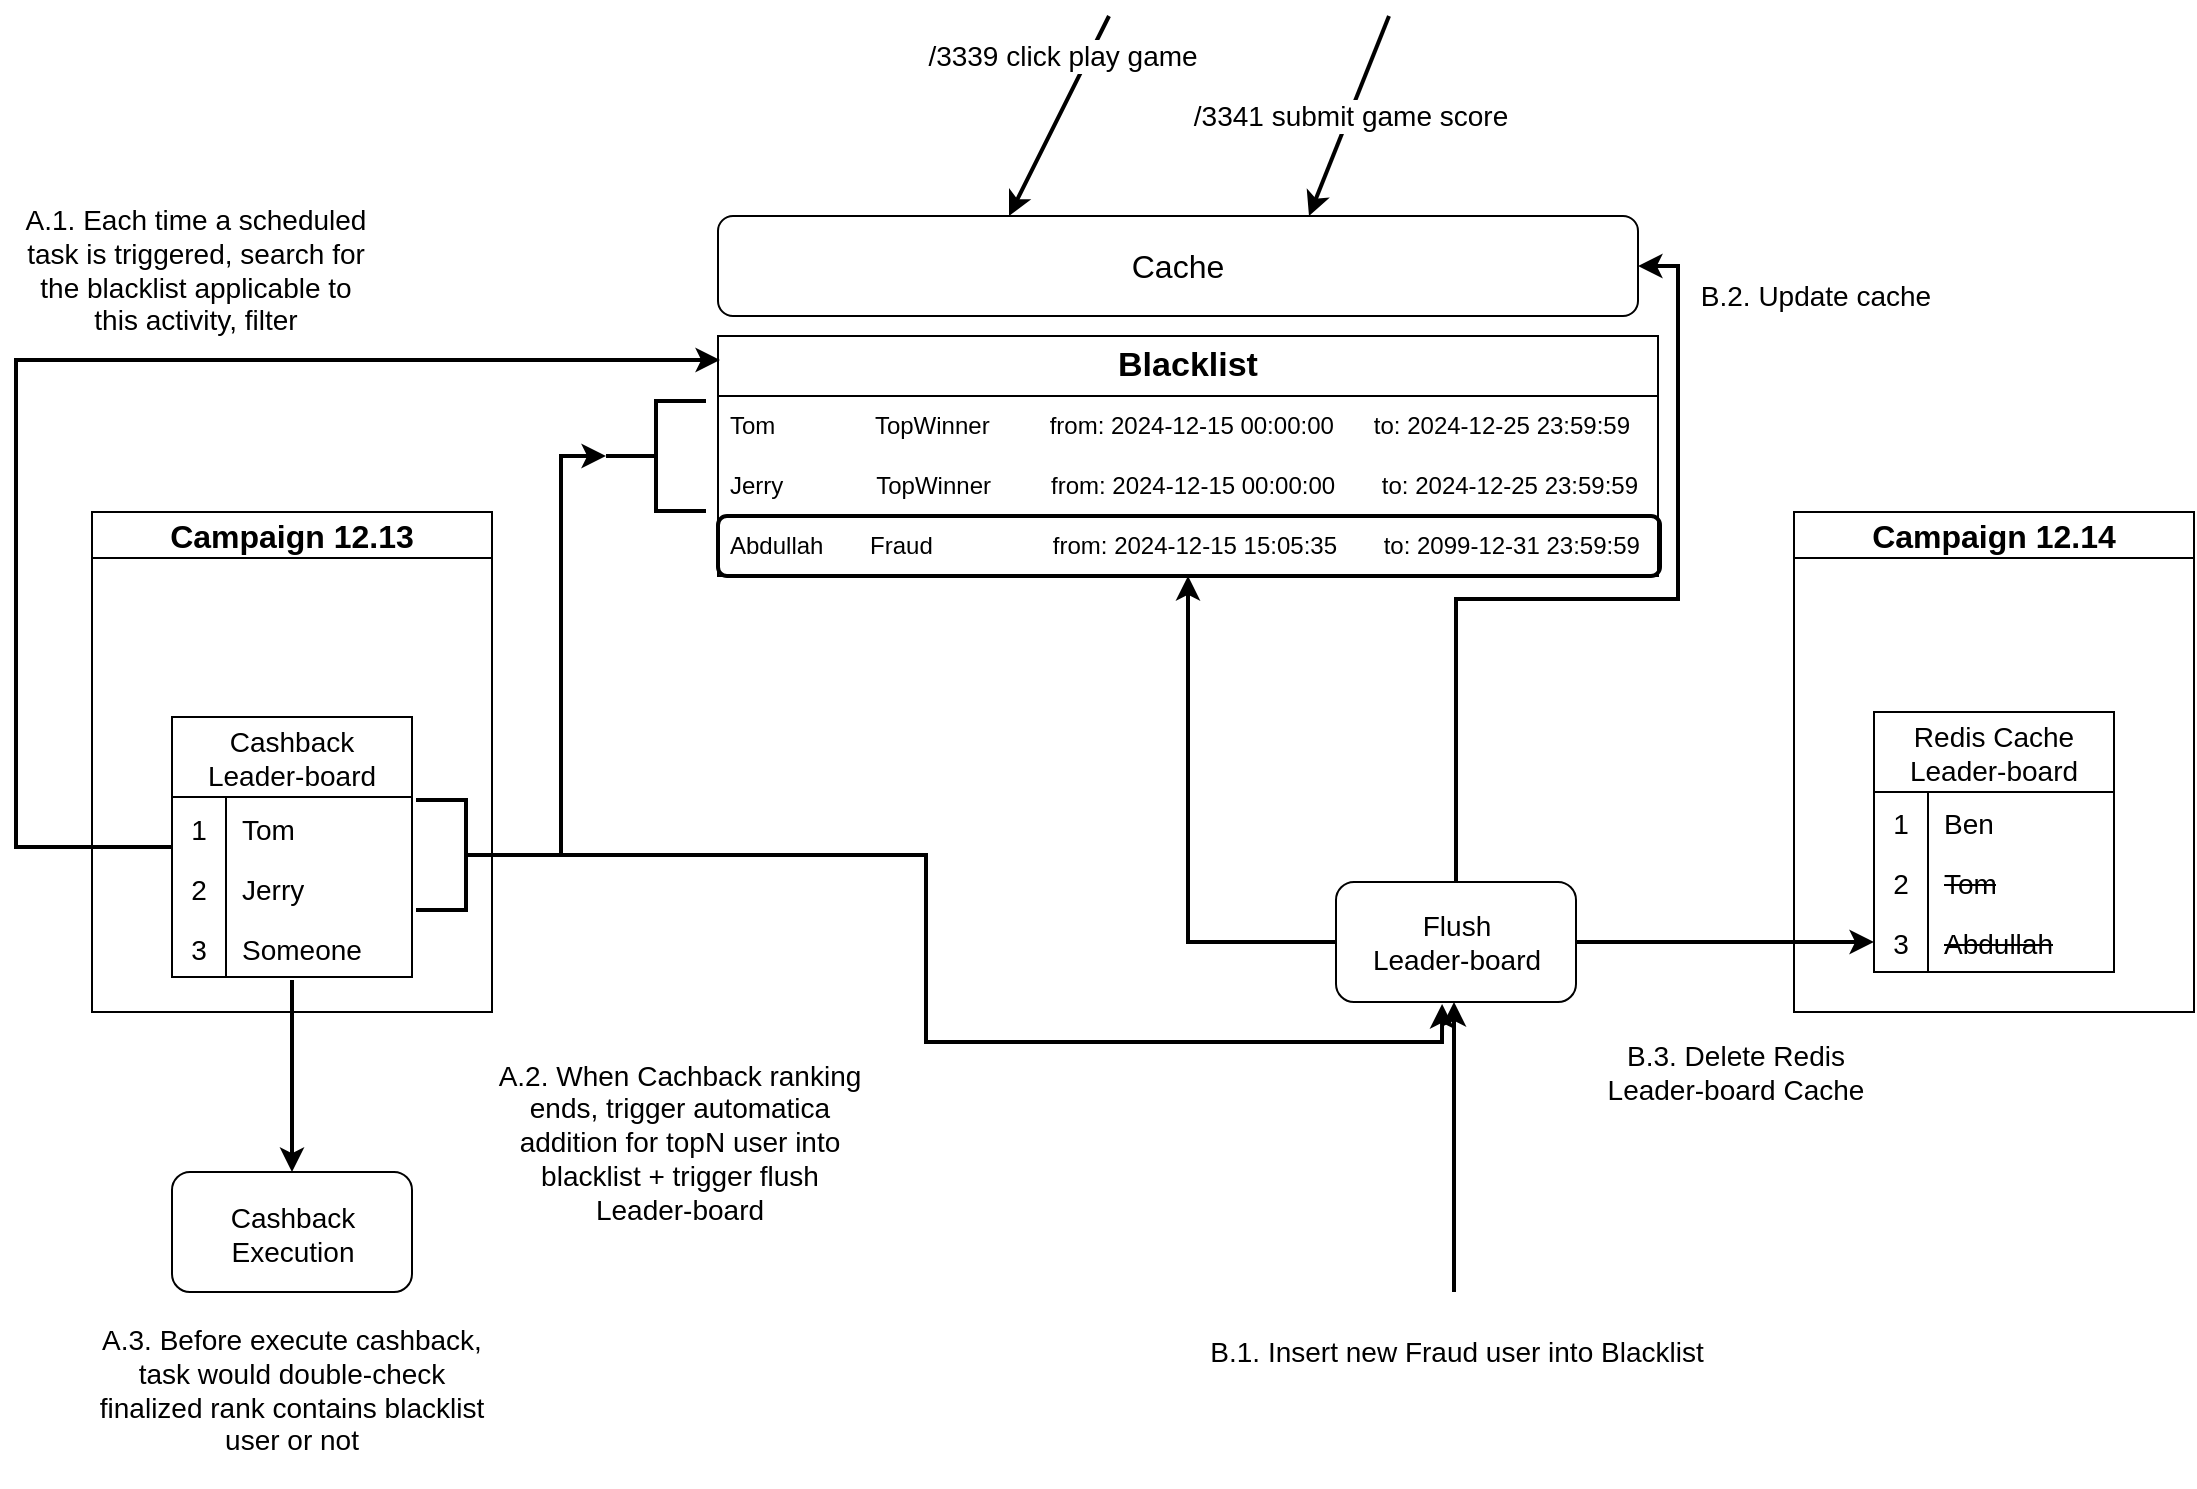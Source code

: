 <mxfile version="25.0.3">
  <diagram name="Page-1" id="SrTmlPNk7JFvxLV7cF0c">
    <mxGraphModel dx="1145" dy="814" grid="1" gridSize="10" guides="1" tooltips="1" connect="1" arrows="1" fold="1" page="1" pageScale="1" pageWidth="850" pageHeight="1100" math="0" shadow="0">
      <root>
        <mxCell id="0" />
        <mxCell id="1" parent="0" />
        <mxCell id="5ARGfZlktuw_5QcicR3a-100" style="edgeStyle=orthogonalEdgeStyle;rounded=0;orthogonalLoop=1;jettySize=auto;html=1;exitX=0;exitY=0.5;exitDx=0;exitDy=0;entryX=0.5;entryY=1;entryDx=0;entryDy=0;strokeWidth=2;" edge="1" parent="1" source="5ARGfZlktuw_5QcicR3a-73" target="5ARGfZlktuw_5QcicR3a-3">
          <mxGeometry relative="1" as="geometry">
            <mxPoint x="750" y="710" as="targetPoint" />
          </mxGeometry>
        </mxCell>
        <mxCell id="5ARGfZlktuw_5QcicR3a-104" style="edgeStyle=orthogonalEdgeStyle;rounded=0;orthogonalLoop=1;jettySize=auto;html=1;exitX=1;exitY=0.5;exitDx=0;exitDy=0;entryX=0;entryY=0.5;entryDx=0;entryDy=0;strokeWidth=2;" edge="1" parent="1" source="5ARGfZlktuw_5QcicR3a-73" target="5ARGfZlktuw_5QcicR3a-65">
          <mxGeometry relative="1" as="geometry" />
        </mxCell>
        <mxCell id="5ARGfZlktuw_5QcicR3a-112" style="edgeStyle=orthogonalEdgeStyle;rounded=0;orthogonalLoop=1;jettySize=auto;html=1;exitX=0.5;exitY=0;exitDx=0;exitDy=0;entryX=1;entryY=0.5;entryDx=0;entryDy=0;strokeWidth=2;" edge="1" parent="1" source="5ARGfZlktuw_5QcicR3a-73" target="5ARGfZlktuw_5QcicR3a-51">
          <mxGeometry relative="1" as="geometry" />
        </mxCell>
        <mxCell id="5ARGfZlktuw_5QcicR3a-73" value="" style="rounded=1;whiteSpace=wrap;html=1;" vertex="1" parent="1">
          <mxGeometry x="790" y="545" width="120" height="60" as="geometry" />
        </mxCell>
        <mxCell id="5ARGfZlktuw_5QcicR3a-69" value="" style="rounded=1;whiteSpace=wrap;html=1;strokeWidth=2;" vertex="1" parent="1">
          <mxGeometry x="481" y="362" width="471" height="30" as="geometry" />
        </mxCell>
        <mxCell id="5ARGfZlktuw_5QcicR3a-1" value="&lt;font style=&quot;font-size: 16px;&quot;&gt;Campaign 12.13&lt;br&gt;&lt;/font&gt;" style="swimlane;whiteSpace=wrap;html=1;" vertex="1" parent="1">
          <mxGeometry x="168" y="360" width="200" height="250" as="geometry" />
        </mxCell>
        <mxCell id="5ARGfZlktuw_5QcicR3a-9" value="Cashback&#xa;Leader-board" style="shape=table;startSize=40;container=1;collapsible=0;childLayout=tableLayout;fixedRows=1;rowLines=0;fontStyle=0;strokeColor=default;fontSize=14;" vertex="1" parent="5ARGfZlktuw_5QcicR3a-1">
          <mxGeometry x="40" y="102.5" width="120" height="130" as="geometry" />
        </mxCell>
        <mxCell id="5ARGfZlktuw_5QcicR3a-10" value="" style="shape=tableRow;horizontal=0;startSize=0;swimlaneHead=0;swimlaneBody=0;top=0;left=0;bottom=0;right=0;collapsible=0;dropTarget=0;fillColor=none;points=[[0,0.5],[1,0.5]];portConstraint=eastwest;strokeColor=inherit;fontSize=16;" vertex="1" parent="5ARGfZlktuw_5QcicR3a-9">
          <mxGeometry y="40" width="120" height="30" as="geometry" />
        </mxCell>
        <mxCell id="5ARGfZlktuw_5QcicR3a-11" value="&lt;font style=&quot;font-size: 14px;&quot;&gt;1&lt;/font&gt;" style="shape=partialRectangle;html=1;whiteSpace=wrap;connectable=0;fillColor=none;top=0;left=0;bottom=0;right=0;overflow=hidden;pointerEvents=1;strokeColor=inherit;fontSize=16;" vertex="1" parent="5ARGfZlktuw_5QcicR3a-10">
          <mxGeometry width="27" height="30" as="geometry">
            <mxRectangle width="27" height="30" as="alternateBounds" />
          </mxGeometry>
        </mxCell>
        <mxCell id="5ARGfZlktuw_5QcicR3a-12" value="&lt;font style=&quot;font-size: 14px;&quot;&gt;Tom&lt;/font&gt;" style="shape=partialRectangle;html=1;whiteSpace=wrap;connectable=0;fillColor=none;top=0;left=0;bottom=0;right=0;align=left;spacingLeft=6;overflow=hidden;strokeColor=inherit;fontSize=16;" vertex="1" parent="5ARGfZlktuw_5QcicR3a-10">
          <mxGeometry x="27" width="93" height="30" as="geometry">
            <mxRectangle width="93" height="30" as="alternateBounds" />
          </mxGeometry>
        </mxCell>
        <mxCell id="5ARGfZlktuw_5QcicR3a-13" value="" style="shape=tableRow;horizontal=0;startSize=0;swimlaneHead=0;swimlaneBody=0;top=0;left=0;bottom=0;right=0;collapsible=0;dropTarget=0;fillColor=none;points=[[0,0.5],[1,0.5]];portConstraint=eastwest;strokeColor=inherit;fontSize=16;" vertex="1" parent="5ARGfZlktuw_5QcicR3a-9">
          <mxGeometry y="70" width="120" height="30" as="geometry" />
        </mxCell>
        <mxCell id="5ARGfZlktuw_5QcicR3a-14" value="&lt;font style=&quot;font-size: 14px;&quot;&gt;2&lt;/font&gt;" style="shape=partialRectangle;html=1;whiteSpace=wrap;connectable=0;fillColor=none;top=0;left=0;bottom=0;right=0;overflow=hidden;strokeColor=inherit;fontSize=16;" vertex="1" parent="5ARGfZlktuw_5QcicR3a-13">
          <mxGeometry width="27" height="30" as="geometry">
            <mxRectangle width="27" height="30" as="alternateBounds" />
          </mxGeometry>
        </mxCell>
        <mxCell id="5ARGfZlktuw_5QcicR3a-15" value="&lt;font style=&quot;font-size: 14px;&quot;&gt;Jerry&lt;/font&gt;" style="shape=partialRectangle;html=1;whiteSpace=wrap;connectable=0;fillColor=none;top=0;left=0;bottom=0;right=0;align=left;spacingLeft=6;overflow=hidden;strokeColor=inherit;fontSize=16;" vertex="1" parent="5ARGfZlktuw_5QcicR3a-13">
          <mxGeometry x="27" width="93" height="30" as="geometry">
            <mxRectangle width="93" height="30" as="alternateBounds" />
          </mxGeometry>
        </mxCell>
        <mxCell id="5ARGfZlktuw_5QcicR3a-16" value="" style="shape=tableRow;horizontal=0;startSize=0;swimlaneHead=0;swimlaneBody=0;top=0;left=0;bottom=0;right=0;collapsible=0;dropTarget=0;fillColor=none;points=[[0,0.5],[1,0.5]];portConstraint=eastwest;strokeColor=inherit;fontSize=16;" vertex="1" parent="5ARGfZlktuw_5QcicR3a-9">
          <mxGeometry y="100" width="120" height="30" as="geometry" />
        </mxCell>
        <mxCell id="5ARGfZlktuw_5QcicR3a-17" value="&lt;font style=&quot;font-size: 14px;&quot;&gt;3&lt;/font&gt;" style="shape=partialRectangle;html=1;whiteSpace=wrap;connectable=0;fillColor=none;top=0;left=0;bottom=0;right=0;overflow=hidden;strokeColor=inherit;fontSize=16;" vertex="1" parent="5ARGfZlktuw_5QcicR3a-16">
          <mxGeometry width="27" height="30" as="geometry">
            <mxRectangle width="27" height="30" as="alternateBounds" />
          </mxGeometry>
        </mxCell>
        <mxCell id="5ARGfZlktuw_5QcicR3a-18" value="&lt;font style=&quot;font-size: 14px;&quot;&gt;Someone&lt;/font&gt;" style="shape=partialRectangle;html=1;whiteSpace=wrap;connectable=0;fillColor=none;top=0;left=0;bottom=0;right=0;align=left;spacingLeft=6;overflow=hidden;strokeColor=inherit;fontSize=16;" vertex="1" parent="5ARGfZlktuw_5QcicR3a-16">
          <mxGeometry x="27" width="93" height="30" as="geometry">
            <mxRectangle width="93" height="30" as="alternateBounds" />
          </mxGeometry>
        </mxCell>
        <mxCell id="5ARGfZlktuw_5QcicR3a-39" value="" style="strokeWidth=2;html=1;shape=mxgraph.flowchart.annotation_2;align=left;labelPosition=right;pointerEvents=1;rotation=-180;" vertex="1" parent="5ARGfZlktuw_5QcicR3a-1">
          <mxGeometry x="162" y="144" width="50" height="55" as="geometry" />
        </mxCell>
        <mxCell id="5ARGfZlktuw_5QcicR3a-3" value="&lt;font style=&quot;font-size: 17px;&quot;&gt;&lt;b&gt;Blacklist&lt;/b&gt;&lt;/font&gt;" style="swimlane;fontStyle=0;childLayout=stackLayout;horizontal=1;startSize=30;horizontalStack=0;resizeParent=1;resizeParentMax=0;resizeLast=0;collapsible=1;marginBottom=0;whiteSpace=wrap;html=1;" vertex="1" parent="1">
          <mxGeometry x="481" y="272" width="470" height="120" as="geometry" />
        </mxCell>
        <mxCell id="5ARGfZlktuw_5QcicR3a-4" value="Tom&amp;nbsp;&amp;nbsp;&amp;nbsp;&amp;nbsp;&amp;nbsp;&amp;nbsp;&amp;nbsp;&amp;nbsp;&amp;nbsp;&amp;nbsp;&amp;nbsp;&amp;nbsp;&amp;nbsp;&amp;nbsp; TopWinner&amp;nbsp;&amp;nbsp;&amp;nbsp;&amp;nbsp; &amp;nbsp; &amp;nbsp; from: 2024-12-15 00:00:00&amp;nbsp;&amp;nbsp;&amp;nbsp;&amp;nbsp;&amp;nbsp; to: 2024-12-25 23:59:59" style="text;strokeColor=none;fillColor=none;align=left;verticalAlign=middle;spacingLeft=4;spacingRight=4;overflow=hidden;points=[[0,0.5],[1,0.5]];portConstraint=eastwest;rotatable=0;whiteSpace=wrap;html=1;" vertex="1" parent="5ARGfZlktuw_5QcicR3a-3">
          <mxGeometry y="30" width="470" height="30" as="geometry" />
        </mxCell>
        <mxCell id="5ARGfZlktuw_5QcicR3a-5" value="Jerry&amp;nbsp;&amp;nbsp;&amp;nbsp;&amp;nbsp;&amp;nbsp;&amp;nbsp;&amp;nbsp;&amp;nbsp;&amp;nbsp;&amp;nbsp;&amp;nbsp;&amp;nbsp;&amp;nbsp; TopWinner&amp;nbsp;&amp;nbsp;&amp;nbsp;&amp;nbsp;&amp;nbsp;&amp;nbsp;&amp;nbsp;&amp;nbsp; from: 2024-12-15 00:00:00&amp;nbsp;&amp;nbsp;&amp;nbsp;&amp;nbsp;&amp;nbsp;&amp;nbsp; to: 2024-12-25 23:59:59" style="text;strokeColor=none;fillColor=none;align=left;verticalAlign=middle;spacingLeft=4;spacingRight=4;overflow=hidden;points=[[0,0.5],[1,0.5]];portConstraint=eastwest;rotatable=0;whiteSpace=wrap;html=1;" vertex="1" parent="5ARGfZlktuw_5QcicR3a-3">
          <mxGeometry y="60" width="470" height="30" as="geometry" />
        </mxCell>
        <mxCell id="5ARGfZlktuw_5QcicR3a-6" value="Abdullah&amp;nbsp;&amp;nbsp;&amp;nbsp;&amp;nbsp;&amp;nbsp;&amp;nbsp; Fraud&amp;nbsp;&amp;nbsp;&amp;nbsp;&amp;nbsp;&amp;nbsp;&amp;nbsp;&amp;nbsp;&amp;nbsp;&amp;nbsp;&amp;nbsp;&amp;nbsp;&amp;nbsp;&amp;nbsp;&amp;nbsp;&amp;nbsp;&amp;nbsp;&amp;nbsp; from: 2024-12-15 15:05:35 &amp;nbsp;&amp;nbsp;&amp;nbsp;&amp;nbsp;&amp;nbsp; to: 2099-12-31 23:59:59" style="text;strokeColor=none;fillColor=none;align=left;verticalAlign=middle;spacingLeft=4;spacingRight=4;overflow=hidden;points=[[0,0.5],[1,0.5]];portConstraint=eastwest;rotatable=0;whiteSpace=wrap;html=1;" vertex="1" parent="5ARGfZlktuw_5QcicR3a-3">
          <mxGeometry y="90" width="470" height="30" as="geometry" />
        </mxCell>
        <mxCell id="5ARGfZlktuw_5QcicR3a-40" value="" style="strokeWidth=2;html=1;shape=mxgraph.flowchart.annotation_2;align=left;labelPosition=right;pointerEvents=1;rotation=0;" vertex="1" parent="1">
          <mxGeometry x="425" y="304.5" width="50" height="55" as="geometry" />
        </mxCell>
        <mxCell id="5ARGfZlktuw_5QcicR3a-47" value="&lt;font style=&quot;font-size: 14px;&quot;&gt;A.2. When Cachback ranking ends, trigger automatica addition for topN user into blacklist + trigger flush Leader-board&lt;br&gt;&lt;/font&gt;" style="text;strokeColor=none;align=center;fillColor=none;html=1;verticalAlign=middle;whiteSpace=wrap;rounded=0;" vertex="1" parent="1">
          <mxGeometry x="366.75" y="620" width="190" height="110" as="geometry" />
        </mxCell>
        <mxCell id="5ARGfZlktuw_5QcicR3a-49" value="" style="endArrow=classic;html=1;rounded=0;strokeWidth=2;" edge="1" parent="1">
          <mxGeometry width="50" height="50" relative="1" as="geometry">
            <mxPoint x="676.5" y="112" as="sourcePoint" />
            <mxPoint x="626.5" y="212" as="targetPoint" />
          </mxGeometry>
        </mxCell>
        <mxCell id="5ARGfZlktuw_5QcicR3a-52" value="&lt;font style=&quot;font-size: 14px;&quot;&gt;/3339 click play game&lt;/font&gt;" style="edgeLabel;html=1;align=center;verticalAlign=middle;resizable=0;points=[];" vertex="1" connectable="0" parent="5ARGfZlktuw_5QcicR3a-49">
          <mxGeometry x="-0.131" y="1" relative="1" as="geometry">
            <mxPoint x="-3" y="-24" as="offset" />
          </mxGeometry>
        </mxCell>
        <mxCell id="5ARGfZlktuw_5QcicR3a-51" value="&lt;font style=&quot;font-size: 16px;&quot;&gt;Cache&lt;/font&gt;" style="rounded=1;whiteSpace=wrap;html=1;" vertex="1" parent="1">
          <mxGeometry x="481" y="212" width="460" height="50" as="geometry" />
        </mxCell>
        <mxCell id="5ARGfZlktuw_5QcicR3a-53" value="" style="endArrow=classic;html=1;rounded=0;strokeWidth=2;" edge="1" parent="1">
          <mxGeometry width="50" height="50" relative="1" as="geometry">
            <mxPoint x="816.5" y="112" as="sourcePoint" />
            <mxPoint x="776.5" y="212" as="targetPoint" />
          </mxGeometry>
        </mxCell>
        <mxCell id="5ARGfZlktuw_5QcicR3a-54" value="&lt;font style=&quot;font-size: 14px;&quot;&gt;/3341 submit game score&lt;br&gt;&lt;/font&gt;" style="edgeLabel;html=1;align=center;verticalAlign=middle;resizable=0;points=[];" vertex="1" connectable="0" parent="5ARGfZlktuw_5QcicR3a-53">
          <mxGeometry x="-0.131" y="1" relative="1" as="geometry">
            <mxPoint x="-3" y="6" as="offset" />
          </mxGeometry>
        </mxCell>
        <mxCell id="5ARGfZlktuw_5QcicR3a-56" value="&lt;font style=&quot;font-size: 14px;&quot;&gt;A.3. Before execute cashback, task would double-check finalized rank contains blacklist user or not&lt;/font&gt;" style="text;strokeColor=none;align=center;fillColor=none;html=1;verticalAlign=middle;whiteSpace=wrap;rounded=0;" vertex="1" parent="1">
          <mxGeometry x="169.25" y="750" width="197.5" height="97.5" as="geometry" />
        </mxCell>
        <mxCell id="5ARGfZlktuw_5QcicR3a-70" value="&lt;div&gt;&lt;font style=&quot;font-size: 14px;&quot;&gt;Flush&lt;/font&gt;&lt;/div&gt;&lt;div&gt;&lt;font style=&quot;font-size: 14px;&quot;&gt;Leader-board&lt;/font&gt;&lt;/div&gt;" style="text;strokeColor=none;align=center;fillColor=none;html=1;verticalAlign=middle;whiteSpace=wrap;rounded=0;" vertex="1" parent="1">
          <mxGeometry x="796.5" y="552.5" width="107" height="45" as="geometry" />
        </mxCell>
        <mxCell id="5ARGfZlktuw_5QcicR3a-77" value="" style="endArrow=classic;html=1;rounded=0;exitX=0.5;exitY=1.05;exitDx=0;exitDy=0;exitPerimeter=0;entryX=0.5;entryY=0;entryDx=0;entryDy=0;strokeWidth=2;" edge="1" parent="1" source="5ARGfZlktuw_5QcicR3a-16" target="5ARGfZlktuw_5QcicR3a-79">
          <mxGeometry width="50" height="50" relative="1" as="geometry">
            <mxPoint x="420" y="730" as="sourcePoint" />
            <mxPoint x="268" y="770" as="targetPoint" />
          </mxGeometry>
        </mxCell>
        <mxCell id="5ARGfZlktuw_5QcicR3a-79" value="" style="rounded=1;whiteSpace=wrap;html=1;" vertex="1" parent="1">
          <mxGeometry x="208" y="690" width="120" height="60" as="geometry" />
        </mxCell>
        <mxCell id="5ARGfZlktuw_5QcicR3a-80" value="&lt;div&gt;&lt;font style=&quot;font-size: 14px;&quot;&gt;Cashback&lt;/font&gt;&lt;/div&gt;&lt;div&gt;&lt;font style=&quot;font-size: 14px;&quot;&gt;Execution&lt;/font&gt;&lt;/div&gt;" style="text;strokeColor=none;align=center;fillColor=none;html=1;verticalAlign=middle;whiteSpace=wrap;rounded=0;" vertex="1" parent="1">
          <mxGeometry x="217.5" y="700" width="101" height="42.5" as="geometry" />
        </mxCell>
        <mxCell id="5ARGfZlktuw_5QcicR3a-82" value="&lt;font style=&quot;font-size: 14px;&quot;&gt;A.1. Each time a scheduled task is triggered, search for the blacklist applicable to this activity, filter&lt;/font&gt;" style="text;strokeColor=none;align=center;fillColor=none;html=1;verticalAlign=middle;whiteSpace=wrap;rounded=0;" vertex="1" parent="1">
          <mxGeometry x="130" y="197" width="180" height="83" as="geometry" />
        </mxCell>
        <mxCell id="5ARGfZlktuw_5QcicR3a-83" style="edgeStyle=orthogonalEdgeStyle;rounded=0;orthogonalLoop=1;jettySize=auto;html=1;exitX=0;exitY=0.5;exitDx=0;exitDy=0;strokeWidth=2;" edge="1" parent="1" source="5ARGfZlktuw_5QcicR3a-9">
          <mxGeometry relative="1" as="geometry">
            <mxPoint x="482" y="284" as="targetPoint" />
            <Array as="points">
              <mxPoint x="130" y="528" />
              <mxPoint x="130" y="284" />
            </Array>
          </mxGeometry>
        </mxCell>
        <mxCell id="5ARGfZlktuw_5QcicR3a-84" style="edgeStyle=orthogonalEdgeStyle;rounded=0;orthogonalLoop=1;jettySize=auto;html=1;exitX=0;exitY=0.5;exitDx=0;exitDy=0;exitPerimeter=0;entryX=0;entryY=0.5;entryDx=0;entryDy=0;entryPerimeter=0;strokeWidth=2;" edge="1" parent="1" source="5ARGfZlktuw_5QcicR3a-39" target="5ARGfZlktuw_5QcicR3a-40">
          <mxGeometry relative="1" as="geometry" />
        </mxCell>
        <mxCell id="5ARGfZlktuw_5QcicR3a-85" value="" style="endArrow=classic;html=1;rounded=0;strokeWidth=2;entryX=0.5;entryY=1;entryDx=0;entryDy=0;" edge="1" parent="1">
          <mxGeometry width="50" height="50" relative="1" as="geometry">
            <mxPoint x="849" y="750" as="sourcePoint" />
            <mxPoint x="849" y="605" as="targetPoint" />
          </mxGeometry>
        </mxCell>
        <mxCell id="5ARGfZlktuw_5QcicR3a-86" value="&lt;font style=&quot;font-size: 14px;&quot;&gt;B.1. &lt;font&gt;Insert new Fraud user into Blacklist&lt;/font&gt;&lt;/font&gt;" style="edgeLabel;html=1;align=center;verticalAlign=middle;resizable=0;points=[];" vertex="1" connectable="0" parent="5ARGfZlktuw_5QcicR3a-85">
          <mxGeometry x="-0.131" y="1" relative="1" as="geometry">
            <mxPoint x="2" y="93" as="offset" />
          </mxGeometry>
        </mxCell>
        <mxCell id="5ARGfZlktuw_5QcicR3a-88" value="&lt;font style=&quot;font-size: 16px;&quot;&gt;Campaign 12.14&lt;/font&gt;" style="swimlane;whiteSpace=wrap;html=1;" vertex="1" parent="1">
          <mxGeometry x="1019" y="360" width="200" height="250" as="geometry" />
        </mxCell>
        <mxCell id="5ARGfZlktuw_5QcicR3a-58" value="Redis Cache&#xa;Leader-board" style="shape=table;startSize=40;container=1;collapsible=0;childLayout=tableLayout;fixedRows=1;rowLines=0;fontStyle=0;strokeColor=default;fontSize=14;" vertex="1" parent="5ARGfZlktuw_5QcicR3a-88">
          <mxGeometry x="40" y="100" width="120" height="130" as="geometry" />
        </mxCell>
        <mxCell id="5ARGfZlktuw_5QcicR3a-59" value="" style="shape=tableRow;horizontal=0;startSize=0;swimlaneHead=0;swimlaneBody=0;top=0;left=0;bottom=0;right=0;collapsible=0;dropTarget=0;fillColor=none;points=[[0,0.5],[1,0.5]];portConstraint=eastwest;strokeColor=inherit;fontSize=16;" vertex="1" parent="5ARGfZlktuw_5QcicR3a-58">
          <mxGeometry y="40" width="120" height="30" as="geometry" />
        </mxCell>
        <mxCell id="5ARGfZlktuw_5QcicR3a-60" value="&lt;font style=&quot;font-size: 14px;&quot;&gt;1&lt;/font&gt;" style="shape=partialRectangle;html=1;whiteSpace=wrap;connectable=0;fillColor=none;top=0;left=0;bottom=0;right=0;overflow=hidden;pointerEvents=1;strokeColor=inherit;fontSize=16;" vertex="1" parent="5ARGfZlktuw_5QcicR3a-59">
          <mxGeometry width="27" height="30" as="geometry">
            <mxRectangle width="27" height="30" as="alternateBounds" />
          </mxGeometry>
        </mxCell>
        <mxCell id="5ARGfZlktuw_5QcicR3a-61" value="&lt;font style=&quot;font-size: 14px;&quot;&gt;Ben&lt;br&gt;&lt;/font&gt;" style="shape=partialRectangle;html=1;whiteSpace=wrap;connectable=0;fillColor=none;top=0;left=0;bottom=0;right=0;align=left;spacingLeft=6;overflow=hidden;strokeColor=inherit;fontSize=16;" vertex="1" parent="5ARGfZlktuw_5QcicR3a-59">
          <mxGeometry x="27" width="93" height="30" as="geometry">
            <mxRectangle width="93" height="30" as="alternateBounds" />
          </mxGeometry>
        </mxCell>
        <mxCell id="5ARGfZlktuw_5QcicR3a-62" value="" style="shape=tableRow;horizontal=0;startSize=0;swimlaneHead=0;swimlaneBody=0;top=0;left=0;bottom=0;right=0;collapsible=0;dropTarget=0;fillColor=none;points=[[0,0.5],[1,0.5]];portConstraint=eastwest;strokeColor=inherit;fontSize=16;" vertex="1" parent="5ARGfZlktuw_5QcicR3a-58">
          <mxGeometry y="70" width="120" height="30" as="geometry" />
        </mxCell>
        <mxCell id="5ARGfZlktuw_5QcicR3a-63" value="&lt;font style=&quot;font-size: 14px;&quot;&gt;2&lt;/font&gt;" style="shape=partialRectangle;html=1;whiteSpace=wrap;connectable=0;fillColor=none;top=0;left=0;bottom=0;right=0;overflow=hidden;strokeColor=inherit;fontSize=16;" vertex="1" parent="5ARGfZlktuw_5QcicR3a-62">
          <mxGeometry width="27" height="30" as="geometry">
            <mxRectangle width="27" height="30" as="alternateBounds" />
          </mxGeometry>
        </mxCell>
        <mxCell id="5ARGfZlktuw_5QcicR3a-64" value="&lt;font style=&quot;font-size: 14px;&quot;&gt;&lt;strike&gt;Tom&lt;/strike&gt;&lt;/font&gt;" style="shape=partialRectangle;html=1;whiteSpace=wrap;connectable=0;fillColor=none;top=0;left=0;bottom=0;right=0;align=left;spacingLeft=6;overflow=hidden;strokeColor=inherit;fontSize=16;" vertex="1" parent="5ARGfZlktuw_5QcicR3a-62">
          <mxGeometry x="27" width="93" height="30" as="geometry">
            <mxRectangle width="93" height="30" as="alternateBounds" />
          </mxGeometry>
        </mxCell>
        <mxCell id="5ARGfZlktuw_5QcicR3a-65" value="" style="shape=tableRow;horizontal=0;startSize=0;swimlaneHead=0;swimlaneBody=0;top=0;left=0;bottom=0;right=0;collapsible=0;dropTarget=0;fillColor=none;points=[[0,0.5],[1,0.5]];portConstraint=eastwest;strokeColor=inherit;fontSize=16;" vertex="1" parent="5ARGfZlktuw_5QcicR3a-58">
          <mxGeometry y="100" width="120" height="30" as="geometry" />
        </mxCell>
        <mxCell id="5ARGfZlktuw_5QcicR3a-66" value="&lt;font style=&quot;font-size: 14px;&quot;&gt;3&lt;/font&gt;" style="shape=partialRectangle;html=1;whiteSpace=wrap;connectable=0;fillColor=none;top=0;left=0;bottom=0;right=0;overflow=hidden;strokeColor=inherit;fontSize=16;" vertex="1" parent="5ARGfZlktuw_5QcicR3a-65">
          <mxGeometry width="27" height="30" as="geometry">
            <mxRectangle width="27" height="30" as="alternateBounds" />
          </mxGeometry>
        </mxCell>
        <mxCell id="5ARGfZlktuw_5QcicR3a-67" value="&lt;font style=&quot;font-size: 14px;&quot;&gt;&lt;strike&gt;&lt;font&gt;Abdullah&lt;/font&gt;&lt;/strike&gt;&lt;/font&gt;" style="shape=partialRectangle;html=1;whiteSpace=wrap;connectable=0;fillColor=none;top=0;left=0;bottom=0;right=0;align=left;spacingLeft=6;overflow=hidden;strokeColor=inherit;fontSize=16;" vertex="1" parent="5ARGfZlktuw_5QcicR3a-65">
          <mxGeometry x="27" width="93" height="30" as="geometry">
            <mxRectangle width="93" height="30" as="alternateBounds" />
          </mxGeometry>
        </mxCell>
        <mxCell id="5ARGfZlktuw_5QcicR3a-107" value="&lt;font style=&quot;font-size: 14px;&quot;&gt;B.2. Update cache&lt;br&gt;&lt;/font&gt;" style="text;strokeColor=none;align=center;fillColor=none;html=1;verticalAlign=middle;whiteSpace=wrap;rounded=0;" vertex="1" parent="1">
          <mxGeometry x="960" y="232" width="140" height="40" as="geometry" />
        </mxCell>
        <mxCell id="5ARGfZlktuw_5QcicR3a-113" value="&lt;div&gt;&lt;font style=&quot;font-size: 14px;&quot;&gt;B.3. Delete Redis Leader-board Cache&lt;/font&gt;&lt;/div&gt;" style="text;strokeColor=none;align=center;fillColor=none;html=1;verticalAlign=middle;whiteSpace=wrap;rounded=0;" vertex="1" parent="1">
          <mxGeometry x="920" y="620" width="140" height="40" as="geometry" />
        </mxCell>
        <mxCell id="5ARGfZlktuw_5QcicR3a-114" style="edgeStyle=orthogonalEdgeStyle;rounded=0;orthogonalLoop=1;jettySize=auto;html=1;exitX=0;exitY=0.5;exitDx=0;exitDy=0;exitPerimeter=0;entryX=0.442;entryY=1.017;entryDx=0;entryDy=0;entryPerimeter=0;strokeWidth=2;" edge="1" parent="1" source="5ARGfZlktuw_5QcicR3a-39" target="5ARGfZlktuw_5QcicR3a-73">
          <mxGeometry relative="1" as="geometry" />
        </mxCell>
      </root>
    </mxGraphModel>
  </diagram>
</mxfile>
